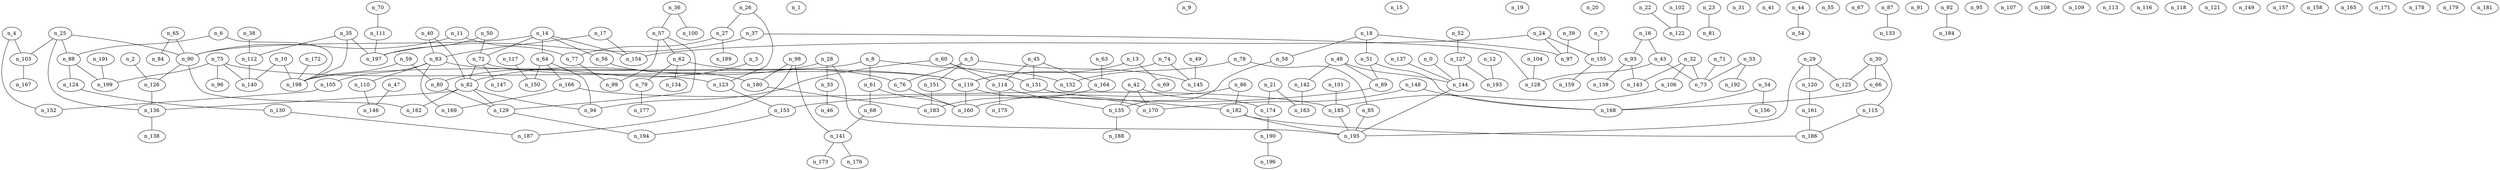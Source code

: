 graph grafoErdosRenyi_200_206  {
n_0;
n_1;
n_2;
n_3;
n_4;
n_5;
n_6;
n_7;
n_8;
n_9;
n_10;
n_11;
n_12;
n_13;
n_14;
n_15;
n_16;
n_17;
n_18;
n_19;
n_20;
n_21;
n_22;
n_23;
n_24;
n_25;
n_26;
n_27;
n_28;
n_29;
n_30;
n_31;
n_32;
n_33;
n_34;
n_35;
n_36;
n_37;
n_38;
n_39;
n_40;
n_41;
n_42;
n_43;
n_44;
n_45;
n_46;
n_47;
n_48;
n_49;
n_50;
n_51;
n_52;
n_53;
n_54;
n_55;
n_56;
n_57;
n_58;
n_59;
n_60;
n_61;
n_62;
n_63;
n_64;
n_65;
n_66;
n_67;
n_68;
n_69;
n_70;
n_71;
n_72;
n_73;
n_74;
n_75;
n_76;
n_77;
n_78;
n_79;
n_80;
n_81;
n_82;
n_83;
n_84;
n_85;
n_86;
n_87;
n_88;
n_89;
n_90;
n_91;
n_92;
n_93;
n_94;
n_95;
n_96;
n_97;
n_98;
n_99;
n_100;
n_101;
n_102;
n_103;
n_104;
n_105;
n_106;
n_107;
n_108;
n_109;
n_110;
n_111;
n_112;
n_113;
n_114;
n_115;
n_116;
n_117;
n_118;
n_119;
n_120;
n_121;
n_122;
n_123;
n_124;
n_125;
n_126;
n_127;
n_128;
n_129;
n_130;
n_131;
n_132;
n_133;
n_134;
n_135;
n_136;
n_137;
n_138;
n_139;
n_140;
n_141;
n_142;
n_143;
n_144;
n_145;
n_146;
n_147;
n_148;
n_149;
n_150;
n_151;
n_152;
n_153;
n_154;
n_155;
n_156;
n_157;
n_158;
n_159;
n_160;
n_161;
n_162;
n_163;
n_164;
n_165;
n_166;
n_167;
n_168;
n_169;
n_170;
n_171;
n_172;
n_173;
n_174;
n_175;
n_176;
n_177;
n_178;
n_179;
n_180;
n_181;
n_182;
n_183;
n_184;
n_185;
n_186;
n_187;
n_188;
n_189;
n_190;
n_191;
n_192;
n_193;
n_194;
n_195;
n_196;
n_197;
n_198;
n_199;
n_144 -- n_195;
n_88 -- n_199;
n_161 -- n_186;
n_141 -- n_173;
n_102 -- n_122;
n_78 -- n_132;
n_0 -- n_144;
n_5 -- n_145;
n_35 -- n_198;
n_17 -- n_83;
n_120 -- n_161;
n_68 -- n_141;
n_50 -- n_72;
n_36 -- n_57;
n_3 -- n_80;
n_32 -- n_73;
n_32 -- n_106;
n_16 -- n_93;
n_24 -- n_97;
n_89 -- n_153;
n_83 -- n_119;
n_166 -- n_185;
n_28 -- n_195;
n_75 -- n_140;
n_33 -- n_46;
n_25 -- n_136;
n_111 -- n_197;
n_61 -- n_68;
n_24 -- n_155;
n_27 -- n_77;
n_26 -- n_27;
n_190 -- n_196;
n_92 -- n_184;
n_35 -- n_197;
n_47 -- n_146;
n_59 -- n_80;
n_86 -- n_160;
n_98 -- n_141;
n_34 -- n_168;
n_93 -- n_139;
n_36 -- n_100;
n_82 -- n_162;
n_12 -- n_193;
n_117 -- n_150;
n_137 -- n_144;
n_106 -- n_185;
n_86 -- n_182;
n_112 -- n_140;
n_30 -- n_115;
n_71 -- n_73;
n_35 -- n_112;
n_45 -- n_164;
n_105 -- n_152;
n_21 -- n_163;
n_90 -- n_162;
n_172 -- n_198;
n_8 -- n_61;
n_14 -- n_90;
n_8 -- n_198;
n_135 -- n_188;
n_126 -- n_136;
n_110 -- n_146;
n_104 -- n_128;
n_148 -- n_168;
n_29 -- n_125;
n_191 -- n_199;
n_164 -- n_183;
n_53 -- n_192;
n_57 -- n_129;
n_28 -- n_82;
n_2 -- n_126;
n_182 -- n_195;
n_130 -- n_187;
n_131 -- n_182;
n_18 -- n_58;
n_78 -- n_85;
n_21 -- n_174;
n_62 -- n_134;
n_37 -- n_197;
n_14 -- n_64;
n_13 -- n_69;
n_14 -- n_154;
n_6 -- n_88;
n_83 -- n_169;
n_119 -- n_160;
n_123 -- n_153;
n_87 -- n_133;
n_155 -- n_159;
n_127 -- n_144;
n_29 -- n_195;
n_82 -- n_94;
n_38 -- n_112;
n_18 -- n_51;
n_119 -- n_170;
n_174 -- n_190;
n_114 -- n_175;
n_63 -- n_164;
n_45 -- n_131;
n_98 -- n_187;
n_136 -- n_138;
n_48 -- n_89;
n_75 -- n_199;
n_13 -- n_119;
n_51 -- n_89;
n_88 -- n_124;
n_5 -- n_151;
n_64 -- n_166;
n_60 -- n_131;
n_80 -- n_129;
n_57 -- n_62;
n_72 -- n_82;
n_4 -- n_103;
n_127 -- n_193;
n_83 -- n_105;
n_93 -- n_143;
n_18 -- n_97;
n_11 -- n_90;
n_185 -- n_195;
n_25 -- n_90;
n_29 -- n_120;
n_24 -- n_154;
n_56 -- n_180;
n_37 -- n_128;
n_151 -- n_183;
n_166 -- n_169;
n_62 -- n_79;
n_76 -- n_160;
n_48 -- n_144;
n_82 -- n_129;
n_34 -- n_156;
n_43 -- n_128;
n_101 -- n_185;
n_25 -- n_103;
n_79 -- n_177;
n_40 -- n_83;
n_25 -- n_88;
n_14 -- n_56;
n_74 -- n_119;
n_42 -- n_135;
n_43 -- n_73;
n_27 -- n_189;
n_50 -- n_197;
n_59 -- n_198;
n_180 -- n_183;
n_7 -- n_155;
n_66 -- n_168;
n_8 -- n_132;
n_75 -- n_96;
n_11 -- n_77;
n_182 -- n_186;
n_153 -- n_194;
n_58 -- n_135;
n_60 -- n_114;
n_16 -- n_43;
n_10 -- n_140;
n_44 -- n_54;
n_90 -- n_126;
n_148 -- n_170;
n_23 -- n_81;
n_5 -- n_76;
n_28 -- n_33;
n_141 -- n_176;
n_30 -- n_125;
n_53 -- n_73;
n_70 -- n_111;
n_103 -- n_167;
n_72 -- n_119;
n_26 -- n_123;
n_39 -- n_97;
n_60 -- n_94;
n_62 -- n_76;
n_4 -- n_152;
n_114 -- n_135;
n_83 -- n_110;
n_75 -- n_123;
n_40 -- n_82;
n_74 -- n_145;
n_48 -- n_142;
n_98 -- n_180;
n_49 -- n_145;
n_64 -- n_94;
n_129 -- n_194;
n_14 -- n_72;
n_142 -- n_163;
n_42 -- n_174;
n_64 -- n_150;
n_52 -- n_127;
n_30 -- n_66;
n_57 -- n_99;
n_85 -- n_195;
n_6 -- n_198;
n_77 -- n_99;
n_65 -- n_84;
n_42 -- n_170;
n_115 -- n_186;
n_124 -- n_130;
n_32 -- n_143;
n_72 -- n_147;
n_17 -- n_154;
n_82 -- n_136;
n_10 -- n_198;
n_22 -- n_122;
n_61 -- n_160;
n_51 -- n_168;
n_45 -- n_114;
n_65 -- n_90;
}